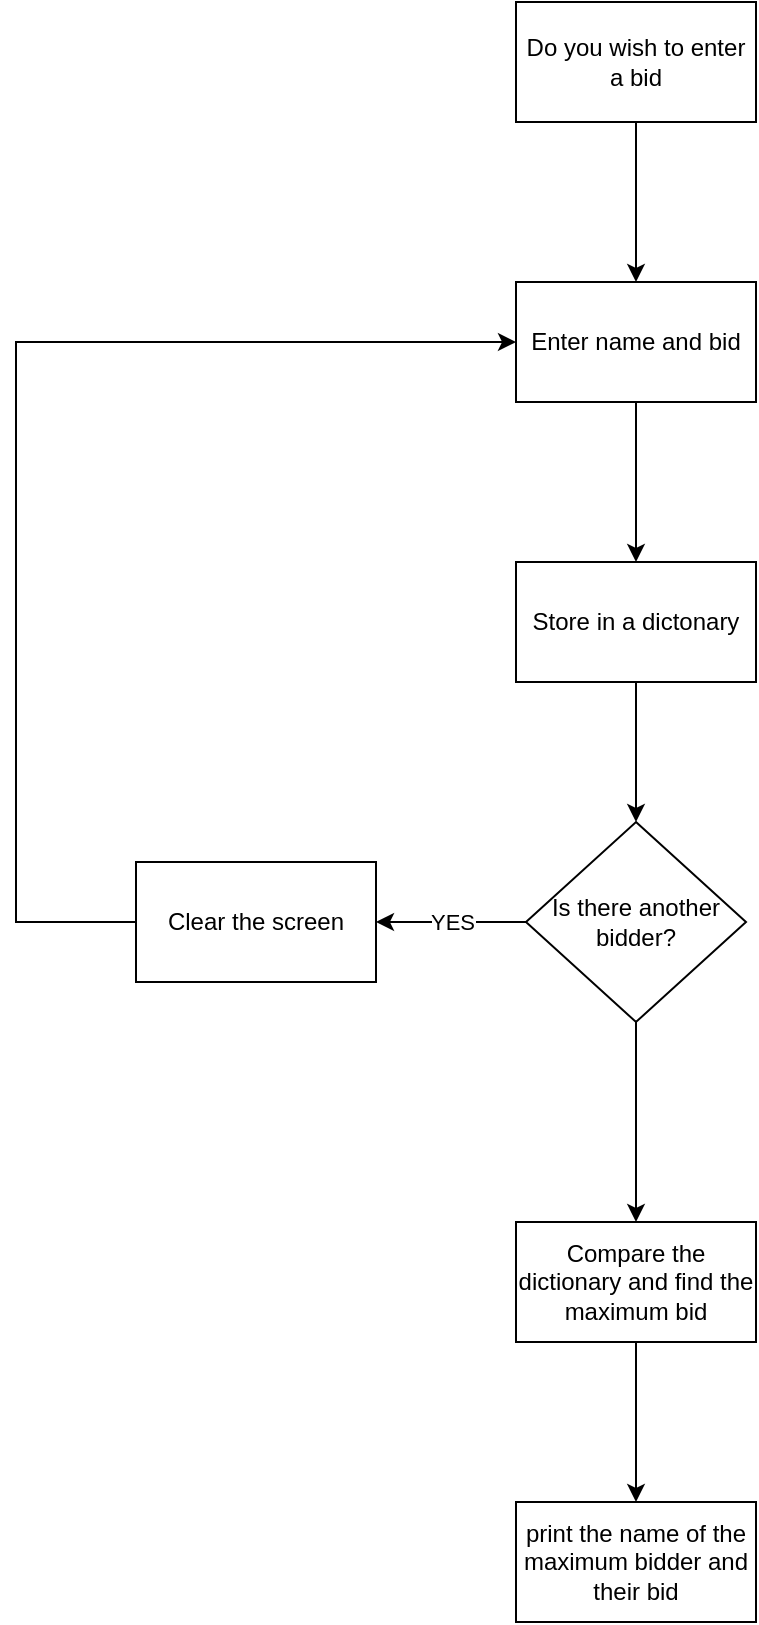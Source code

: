 <mxfile version="16.1.0" type="github">
  <diagram id="51RsejREWcCAqMqdmcKm" name="Page-1">
    <mxGraphModel dx="1018" dy="689" grid="1" gridSize="10" guides="1" tooltips="1" connect="1" arrows="1" fold="1" page="1" pageScale="1" pageWidth="827" pageHeight="1169" math="0" shadow="0">
      <root>
        <mxCell id="0" />
        <mxCell id="1" parent="0" />
        <mxCell id="va1QGiU9ipJ4OWcK_Gxl-3" value="" style="edgeStyle=orthogonalEdgeStyle;rounded=0;orthogonalLoop=1;jettySize=auto;html=1;" edge="1" parent="1" source="va1QGiU9ipJ4OWcK_Gxl-1" target="va1QGiU9ipJ4OWcK_Gxl-2">
          <mxGeometry relative="1" as="geometry" />
        </mxCell>
        <mxCell id="va1QGiU9ipJ4OWcK_Gxl-1" value="Do you wish to enter a bid" style="rounded=0;whiteSpace=wrap;html=1;" vertex="1" parent="1">
          <mxGeometry x="340" y="40" width="120" height="60" as="geometry" />
        </mxCell>
        <mxCell id="va1QGiU9ipJ4OWcK_Gxl-5" value="" style="edgeStyle=orthogonalEdgeStyle;rounded=0;orthogonalLoop=1;jettySize=auto;html=1;" edge="1" parent="1" source="va1QGiU9ipJ4OWcK_Gxl-2" target="va1QGiU9ipJ4OWcK_Gxl-4">
          <mxGeometry relative="1" as="geometry" />
        </mxCell>
        <mxCell id="va1QGiU9ipJ4OWcK_Gxl-2" value="Enter name and bid&lt;br&gt;" style="whiteSpace=wrap;html=1;rounded=0;" vertex="1" parent="1">
          <mxGeometry x="340" y="180" width="120" height="60" as="geometry" />
        </mxCell>
        <mxCell id="va1QGiU9ipJ4OWcK_Gxl-9" value="" style="edgeStyle=orthogonalEdgeStyle;rounded=0;orthogonalLoop=1;jettySize=auto;html=1;" edge="1" parent="1" source="va1QGiU9ipJ4OWcK_Gxl-4" target="va1QGiU9ipJ4OWcK_Gxl-8">
          <mxGeometry relative="1" as="geometry" />
        </mxCell>
        <mxCell id="va1QGiU9ipJ4OWcK_Gxl-4" value="Store in a dictonary" style="whiteSpace=wrap;html=1;rounded=0;" vertex="1" parent="1">
          <mxGeometry x="340" y="320" width="120" height="60" as="geometry" />
        </mxCell>
        <mxCell id="va1QGiU9ipJ4OWcK_Gxl-11" value="YES" style="edgeStyle=orthogonalEdgeStyle;rounded=0;orthogonalLoop=1;jettySize=auto;html=1;" edge="1" parent="1" source="va1QGiU9ipJ4OWcK_Gxl-8" target="va1QGiU9ipJ4OWcK_Gxl-10">
          <mxGeometry relative="1" as="geometry" />
        </mxCell>
        <mxCell id="va1QGiU9ipJ4OWcK_Gxl-14" value="" style="edgeStyle=orthogonalEdgeStyle;rounded=0;orthogonalLoop=1;jettySize=auto;html=1;" edge="1" parent="1" source="va1QGiU9ipJ4OWcK_Gxl-8" target="va1QGiU9ipJ4OWcK_Gxl-13">
          <mxGeometry relative="1" as="geometry" />
        </mxCell>
        <mxCell id="va1QGiU9ipJ4OWcK_Gxl-8" value="Is there another bidder?" style="rhombus;whiteSpace=wrap;html=1;rounded=0;" vertex="1" parent="1">
          <mxGeometry x="345" y="450" width="110" height="100" as="geometry" />
        </mxCell>
        <mxCell id="va1QGiU9ipJ4OWcK_Gxl-12" style="edgeStyle=orthogonalEdgeStyle;rounded=0;orthogonalLoop=1;jettySize=auto;html=1;entryX=0;entryY=0.5;entryDx=0;entryDy=0;" edge="1" parent="1" source="va1QGiU9ipJ4OWcK_Gxl-10" target="va1QGiU9ipJ4OWcK_Gxl-2">
          <mxGeometry relative="1" as="geometry">
            <mxPoint x="240" y="280" as="targetPoint" />
            <Array as="points">
              <mxPoint x="90" y="500" />
              <mxPoint x="90" y="210" />
            </Array>
          </mxGeometry>
        </mxCell>
        <mxCell id="va1QGiU9ipJ4OWcK_Gxl-10" value="Clear the screen" style="whiteSpace=wrap;html=1;rounded=0;" vertex="1" parent="1">
          <mxGeometry x="150" y="470" width="120" height="60" as="geometry" />
        </mxCell>
        <mxCell id="va1QGiU9ipJ4OWcK_Gxl-16" value="" style="edgeStyle=orthogonalEdgeStyle;rounded=0;orthogonalLoop=1;jettySize=auto;html=1;" edge="1" parent="1" source="va1QGiU9ipJ4OWcK_Gxl-13" target="va1QGiU9ipJ4OWcK_Gxl-15">
          <mxGeometry relative="1" as="geometry" />
        </mxCell>
        <mxCell id="va1QGiU9ipJ4OWcK_Gxl-13" value="Compare the dictionary and find the maximum bid" style="whiteSpace=wrap;html=1;rounded=0;" vertex="1" parent="1">
          <mxGeometry x="340" y="650" width="120" height="60" as="geometry" />
        </mxCell>
        <mxCell id="va1QGiU9ipJ4OWcK_Gxl-15" value="print the name of the maximum bidder and their bid" style="whiteSpace=wrap;html=1;rounded=0;" vertex="1" parent="1">
          <mxGeometry x="340" y="790" width="120" height="60" as="geometry" />
        </mxCell>
      </root>
    </mxGraphModel>
  </diagram>
</mxfile>
